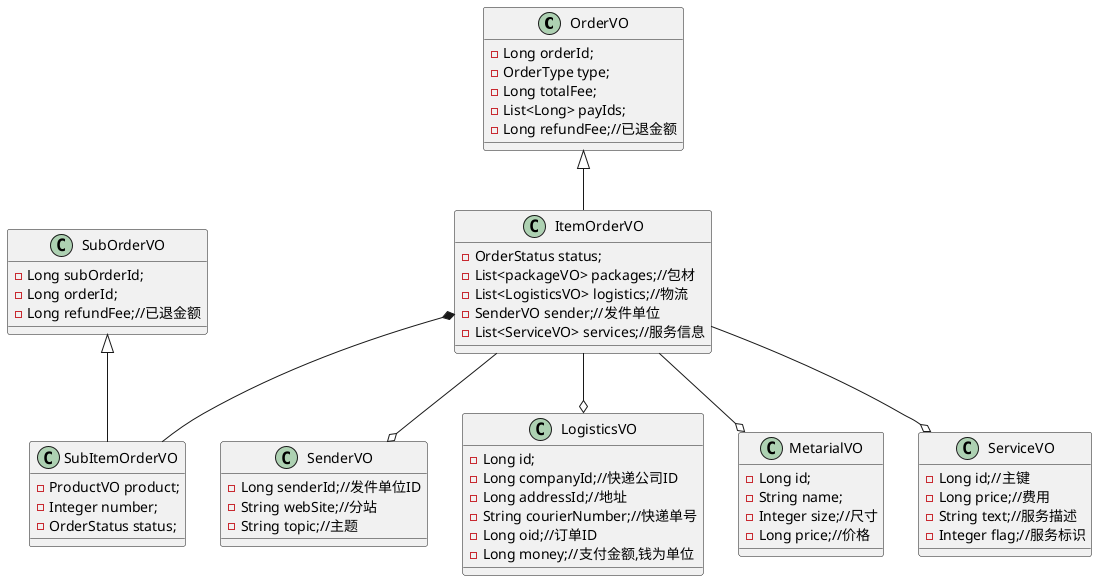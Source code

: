 @startuml

class OrderVO{
-Long orderId;
-OrderType type;
-Long totalFee;
-List<Long> payIds;
-Long refundFee;//已退金额
}

class ItemOrderVO{
-OrderStatus status;
-List<packageVO> packages;//包材
-List<LogisticsVO> logistics;//物流
-SenderVO sender;//发件单位
-List<ServiceVO> services;//服务信息
}

class SubOrderVO{
-Long subOrderId;
-Long orderId;
-Long refundFee;//已退金额
}

class SubItemOrderVO{
-ProductVO product;
-Integer number;
-OrderStatus status;
}

class SenderVO{
-Long senderId;//发件单位ID
-String webSite;//分站
-String topic;//主题
}

class LogisticsVO{
-Long id;
-Long companyId;//快递公司ID
-Long addressId;//地址
-String courierNumber;//快递单号
-Long oid;//订单ID
-Long money;//支付金额,钱为单位
}

class MetarialVO{
-Long id;
-String name;
-Integer size;//尺寸
-Long price;//价格
}

class ServiceVO{
-Long id;//主键
-Long price;//费用
-String text;//服务描述
-Integer flag;//服务标识
}


OrderVO <|-- ItemOrderVO
SubOrderVO <|-- SubItemOrderVO

ItemOrderVO *-- SubItemOrderVO
ItemOrderVO --o ServiceVO

ItemOrderVO --o SenderVO
ItemOrderVO --o MetarialVO
ItemOrderVO --o LogisticsVO


@enduml